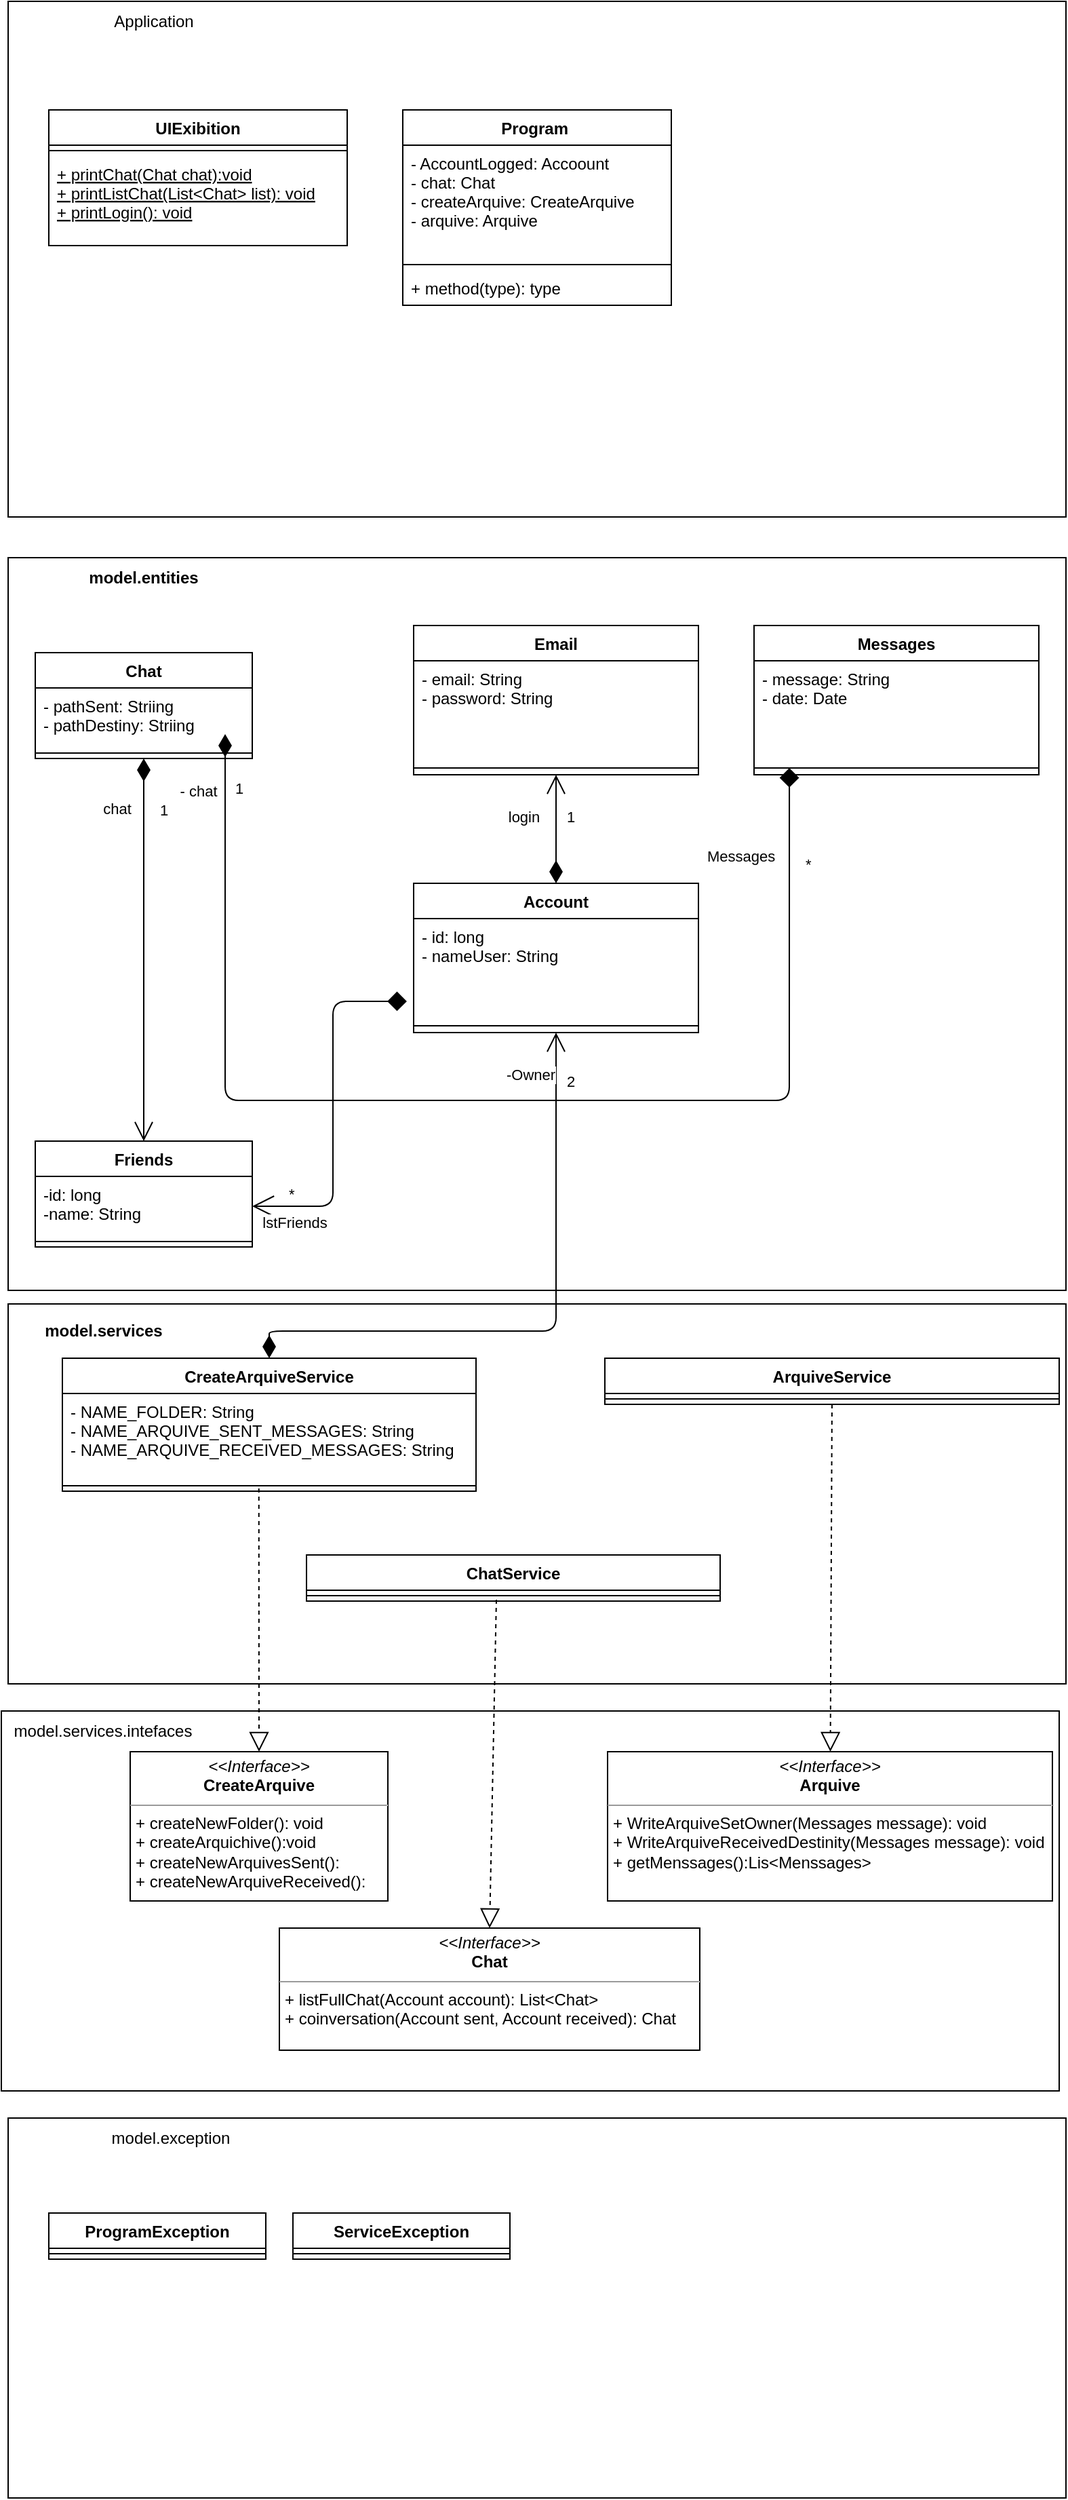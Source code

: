 <mxfile>
    <diagram id="nvgTaPYgvRoQS0rvhYaf" name="Page-1">
        <mxGraphModel dx="1074" dy="1959" grid="1" gridSize="10" guides="1" tooltips="1" connect="1" arrows="1" fold="1" page="1" pageScale="1" pageWidth="827" pageHeight="1169" math="0" shadow="0">
            <root>
                <mxCell id="0"/>
                <mxCell id="1" parent="0"/>
                <mxCell id="53" style="edgeStyle=none;html=1;" parent="1" edge="1">
                    <mxGeometry relative="1" as="geometry">
                        <mxPoint x="720" y="220" as="targetPoint"/>
                        <mxPoint x="720" y="220" as="sourcePoint"/>
                    </mxGeometry>
                </mxCell>
                <mxCell id="72" value="" style="rounded=0;whiteSpace=wrap;html=1;" parent="1" vertex="1">
                    <mxGeometry x="10" y="-150" width="780" height="540" as="geometry"/>
                </mxCell>
                <mxCell id="73" value="Account" style="swimlane;fontStyle=1;align=center;verticalAlign=top;childLayout=stackLayout;horizontal=1;startSize=26;horizontalStack=0;resizeParent=1;resizeParentMax=0;resizeLast=0;collapsible=1;marginBottom=0;" parent="1" vertex="1">
                    <mxGeometry x="309" y="90" width="210" height="110" as="geometry">
                        <mxRectangle x="50" y="80" width="60" height="26" as="alternateBounds"/>
                    </mxGeometry>
                </mxCell>
                <mxCell id="74" value="- id: long&#10;- nameUser: String" style="text;strokeColor=none;fillColor=none;align=left;verticalAlign=top;spacingLeft=4;spacingRight=4;overflow=hidden;rotatable=0;points=[[0,0.5],[1,0.5]];portConstraint=eastwest;" parent="73" vertex="1">
                    <mxGeometry y="26" width="210" height="74" as="geometry"/>
                </mxCell>
                <mxCell id="75" value="" style="line;strokeWidth=1;fillColor=none;align=left;verticalAlign=middle;spacingTop=-1;spacingLeft=3;spacingRight=3;rotatable=0;labelPosition=right;points=[];portConstraint=eastwest;" parent="73" vertex="1">
                    <mxGeometry y="100" width="210" height="10" as="geometry"/>
                </mxCell>
                <mxCell id="79" value="Email" style="swimlane;fontStyle=1;align=center;verticalAlign=top;childLayout=stackLayout;horizontal=1;startSize=26;horizontalStack=0;resizeParent=1;resizeParentMax=0;resizeLast=0;collapsible=1;marginBottom=0;" parent="1" vertex="1">
                    <mxGeometry x="309" y="-100" width="210" height="110" as="geometry">
                        <mxRectangle x="50" y="80" width="60" height="26" as="alternateBounds"/>
                    </mxGeometry>
                </mxCell>
                <mxCell id="80" value="- email: String&#10;- password: String" style="text;strokeColor=none;fillColor=none;align=left;verticalAlign=top;spacingLeft=4;spacingRight=4;overflow=hidden;rotatable=0;points=[[0,0.5],[1,0.5]];portConstraint=eastwest;" parent="79" vertex="1">
                    <mxGeometry y="26" width="210" height="74" as="geometry"/>
                </mxCell>
                <mxCell id="81" value="" style="line;strokeWidth=1;fillColor=none;align=left;verticalAlign=middle;spacingTop=-1;spacingLeft=3;spacingRight=3;rotatable=0;labelPosition=right;points=[];portConstraint=eastwest;" parent="79" vertex="1">
                    <mxGeometry y="100" width="210" height="10" as="geometry"/>
                </mxCell>
                <mxCell id="82" value="Messages" style="swimlane;fontStyle=1;align=center;verticalAlign=top;childLayout=stackLayout;horizontal=1;startSize=26;horizontalStack=0;resizeParent=1;resizeParentMax=0;resizeLast=0;collapsible=1;marginBottom=0;" parent="1" vertex="1">
                    <mxGeometry x="560" y="-100" width="210" height="110" as="geometry">
                        <mxRectangle x="50" y="80" width="60" height="26" as="alternateBounds"/>
                    </mxGeometry>
                </mxCell>
                <mxCell id="83" value="- message: String&#10;- date: Date" style="text;strokeColor=none;fillColor=none;align=left;verticalAlign=top;spacingLeft=4;spacingRight=4;overflow=hidden;rotatable=0;points=[[0,0.5],[1,0.5]];portConstraint=eastwest;" parent="82" vertex="1">
                    <mxGeometry y="26" width="210" height="74" as="geometry"/>
                </mxCell>
                <mxCell id="84" value="" style="line;strokeWidth=1;fillColor=none;align=left;verticalAlign=middle;spacingTop=-1;spacingLeft=3;spacingRight=3;rotatable=0;labelPosition=right;points=[];portConstraint=eastwest;" parent="82" vertex="1">
                    <mxGeometry y="100" width="210" height="10" as="geometry"/>
                </mxCell>
                <mxCell id="93" value="&lt;b&gt;model.entities&lt;/b&gt;" style="text;html=1;strokeColor=none;fillColor=none;align=center;verticalAlign=middle;whiteSpace=wrap;rounded=0;" parent="1" vertex="1">
                    <mxGeometry x="10" y="-150" width="200" height="30" as="geometry"/>
                </mxCell>
                <mxCell id="97" value="" style="rounded=0;whiteSpace=wrap;html=1;" parent="1" vertex="1">
                    <mxGeometry x="10" y="400" width="780" height="280" as="geometry"/>
                </mxCell>
                <mxCell id="98" value="&lt;b&gt;model.services&lt;/b&gt;" style="text;html=1;align=center;verticalAlign=middle;resizable=0;points=[];autosize=1;strokeColor=none;fillColor=none;" parent="1" vertex="1">
                    <mxGeometry x="30" y="410" width="100" height="20" as="geometry"/>
                </mxCell>
                <mxCell id="101" value="CreateArquiveService" style="swimlane;fontStyle=1;align=center;verticalAlign=top;childLayout=stackLayout;horizontal=1;startSize=26;horizontalStack=0;resizeParent=1;resizeParentMax=0;resizeLast=0;collapsible=1;marginBottom=0;" parent="1" vertex="1">
                    <mxGeometry x="50" y="440" width="305" height="98" as="geometry"/>
                </mxCell>
                <mxCell id="102" value="- NAME_FOLDER: String&#10;- NAME_ARQUIVE_SENT_MESSAGES: String&#10;- NAME_ARQUIVE_RECEIVED_MESSAGES: String" style="text;strokeColor=none;fillColor=none;align=left;verticalAlign=top;spacingLeft=4;spacingRight=4;overflow=hidden;rotatable=0;points=[[0,0.5],[1,0.5]];portConstraint=eastwest;" parent="101" vertex="1">
                    <mxGeometry y="26" width="305" height="64" as="geometry"/>
                </mxCell>
                <mxCell id="103" value="" style="line;strokeWidth=1;fillColor=none;align=left;verticalAlign=middle;spacingTop=-1;spacingLeft=3;spacingRight=3;rotatable=0;labelPosition=right;points=[];portConstraint=eastwest;" parent="101" vertex="1">
                    <mxGeometry y="90" width="305" height="8" as="geometry"/>
                </mxCell>
                <mxCell id="114" value="1" style="endArrow=open;html=1;endSize=12;startArrow=diamondThin;startSize=14;startFill=1;edgeStyle=orthogonalEdgeStyle;align=left;verticalAlign=bottom;exitX=0.5;exitY=0;exitDx=0;exitDy=0;entryX=0.5;entryY=1;entryDx=0;entryDy=0;" parent="1" source="73" target="79" edge="1">
                    <mxGeometry y="-6" relative="1" as="geometry">
                        <mxPoint x="334" y="230" as="sourcePoint"/>
                        <mxPoint x="494" y="230" as="targetPoint"/>
                        <mxPoint as="offset"/>
                    </mxGeometry>
                </mxCell>
                <mxCell id="115" value="login" style="edgeLabel;html=1;align=center;verticalAlign=middle;resizable=0;points=[];" parent="114" vertex="1" connectable="0">
                    <mxGeometry x="0.289" y="-1" relative="1" as="geometry">
                        <mxPoint x="-25" y="2" as="offset"/>
                    </mxGeometry>
                </mxCell>
                <mxCell id="117" value="2&lt;br&gt;" style="endArrow=open;html=1;endSize=12;startArrow=diamondThin;startSize=14;startFill=1;edgeStyle=orthogonalEdgeStyle;align=left;verticalAlign=bottom;exitX=0.5;exitY=0;exitDx=0;exitDy=0;entryX=0.5;entryY=1;entryDx=0;entryDy=0;" parent="1" source="101" target="73" edge="1">
                    <mxGeometry x="0.804" y="-6" relative="1" as="geometry">
                        <mxPoint x="210" y="450" as="sourcePoint"/>
                        <mxPoint x="370" y="450" as="targetPoint"/>
                        <Array as="points">
                            <mxPoint x="203" y="420"/>
                            <mxPoint x="414" y="420"/>
                        </Array>
                        <mxPoint y="1" as="offset"/>
                    </mxGeometry>
                </mxCell>
                <mxCell id="124" value="-Owner" style="edgeLabel;html=1;align=center;verticalAlign=middle;resizable=0;points=[];" parent="117" vertex="1" connectable="0">
                    <mxGeometry x="0.69" y="-2" relative="1" as="geometry">
                        <mxPoint x="-21" y="-39" as="offset"/>
                    </mxGeometry>
                </mxCell>
                <mxCell id="125" value="ArquiveService" style="swimlane;fontStyle=1;align=center;verticalAlign=top;childLayout=stackLayout;horizontal=1;startSize=26;horizontalStack=0;resizeParent=1;resizeParentMax=0;resizeLast=0;collapsible=1;marginBottom=0;" parent="1" vertex="1">
                    <mxGeometry x="450" y="440" width="335" height="34" as="geometry"/>
                </mxCell>
                <mxCell id="127" value="" style="line;strokeWidth=1;fillColor=none;align=left;verticalAlign=middle;spacingTop=-1;spacingLeft=3;spacingRight=3;rotatable=0;labelPosition=right;points=[];portConstraint=eastwest;" parent="125" vertex="1">
                    <mxGeometry y="26" width="335" height="8" as="geometry"/>
                </mxCell>
                <mxCell id="132" value="ChatService" style="swimlane;fontStyle=1;align=center;verticalAlign=top;childLayout=stackLayout;horizontal=1;startSize=26;horizontalStack=0;resizeParent=1;resizeParentMax=0;resizeLast=0;collapsible=1;marginBottom=0;" parent="1" vertex="1">
                    <mxGeometry x="230" y="585" width="305" height="34" as="geometry"/>
                </mxCell>
                <mxCell id="133" value="" style="line;strokeWidth=1;fillColor=none;align=left;verticalAlign=middle;spacingTop=-1;spacingLeft=3;spacingRight=3;rotatable=0;labelPosition=right;points=[];portConstraint=eastwest;" parent="132" vertex="1">
                    <mxGeometry y="26" width="305" height="8" as="geometry"/>
                </mxCell>
                <mxCell id="147" value="*" style="endArrow=diamond;html=1;endSize=12;startArrow=diamondThin;startSize=14;startFill=1;edgeStyle=orthogonalEdgeStyle;align=left;verticalAlign=bottom;entryX=0.124;entryY=0.5;entryDx=0;entryDy=0;entryPerimeter=0;endFill=1;" parent="1" target="84" edge="1">
                    <mxGeometry x="0.828" y="-10" relative="1" as="geometry">
                        <mxPoint x="170" y="-20" as="sourcePoint"/>
                        <mxPoint x="580" y="10" as="targetPoint"/>
                        <Array as="points">
                            <mxPoint x="170" y="250"/>
                            <mxPoint x="586" y="250"/>
                        </Array>
                        <mxPoint as="offset"/>
                    </mxGeometry>
                </mxCell>
                <mxCell id="148" value="Messages" style="edgeLabel;html=1;align=center;verticalAlign=middle;resizable=0;points=[];" parent="147" vertex="1" connectable="0">
                    <mxGeometry x="-0.169" y="-4" relative="1" as="geometry">
                        <mxPoint x="263" y="-184" as="offset"/>
                    </mxGeometry>
                </mxCell>
                <mxCell id="209" value="- chat" style="edgeLabel;html=1;align=center;verticalAlign=middle;resizable=0;points=[];" vertex="1" connectable="0" parent="147">
                    <mxGeometry x="-0.91" y="1" relative="1" as="geometry">
                        <mxPoint x="-21" as="offset"/>
                    </mxGeometry>
                </mxCell>
                <mxCell id="210" value="1" style="edgeLabel;html=1;align=center;verticalAlign=middle;resizable=0;points=[];" vertex="1" connectable="0" parent="147">
                    <mxGeometry x="-0.871" y="2" relative="1" as="geometry">
                        <mxPoint x="8" y="-20" as="offset"/>
                    </mxGeometry>
                </mxCell>
                <mxCell id="158" value="" style="rounded=0;whiteSpace=wrap;html=1;" parent="1" vertex="1">
                    <mxGeometry x="5" y="700" width="780" height="280" as="geometry"/>
                </mxCell>
                <mxCell id="159" value="model.services.intefaces" style="text;html=1;strokeColor=none;fillColor=none;align=center;verticalAlign=middle;whiteSpace=wrap;rounded=0;" parent="1" vertex="1">
                    <mxGeometry x="10" y="700" width="140" height="30" as="geometry"/>
                </mxCell>
                <mxCell id="165" value="&lt;p style=&quot;margin: 0px ; margin-top: 4px ; text-align: center&quot;&gt;&lt;i&gt;&amp;lt;&amp;lt;Interface&amp;gt;&amp;gt;&lt;/i&gt;&lt;br&gt;&lt;b&gt;CreateArquive&lt;/b&gt;&lt;/p&gt;&lt;hr size=&quot;1&quot;&gt;&lt;p style=&quot;margin: 0px ; margin-left: 4px&quot;&gt;&lt;/p&gt;&lt;p style=&quot;margin: 0px ; margin-left: 4px&quot;&gt;+ createNewFolder(): void&lt;br style=&quot;padding: 0px ; margin: 0px&quot;&gt;+ createArquichive():void&lt;br style=&quot;padding: 0px ; margin: 0px&quot;&gt;+ createNewArquivesSent():&lt;br style=&quot;padding: 0px ; margin: 0px&quot;&gt;+ createNewArquiveReceived():&lt;br&gt;&lt;/p&gt;" style="verticalAlign=top;align=left;overflow=fill;fontSize=12;fontFamily=Helvetica;html=1;" parent="1" vertex="1">
                    <mxGeometry x="100" y="730" width="190" height="110" as="geometry"/>
                </mxCell>
                <mxCell id="167" value="" style="endArrow=block;dashed=1;endFill=0;endSize=12;html=1;entryX=0.5;entryY=0;entryDx=0;entryDy=0;exitX=0.475;exitY=0.75;exitDx=0;exitDy=0;exitPerimeter=0;" parent="1" source="103" target="165" edge="1">
                    <mxGeometry width="160" relative="1" as="geometry">
                        <mxPoint x="330" y="720" as="sourcePoint"/>
                        <mxPoint x="490" y="720" as="targetPoint"/>
                    </mxGeometry>
                </mxCell>
                <mxCell id="168" value="&lt;p style=&quot;margin: 0px ; margin-top: 4px ; text-align: center&quot;&gt;&lt;i&gt;&amp;lt;&amp;lt;Interface&amp;gt;&amp;gt;&lt;/i&gt;&lt;br&gt;&lt;b&gt;Arquive&lt;/b&gt;&lt;/p&gt;&lt;hr size=&quot;1&quot;&gt;&lt;p style=&quot;margin: 0px ; margin-left: 4px&quot;&gt;&lt;/p&gt;&lt;p style=&quot;margin: 0px ; margin-left: 4px&quot;&gt;+ WriteArquiveSetOwner(Messages message): void&lt;br style=&quot;padding: 0px ; margin: 0px&quot;&gt;+ WriteArquiveReceivedDestinity(Messages message): void&lt;br style=&quot;padding: 0px ; margin: 0px&quot;&gt;+ getMenssages():Lis&amp;lt;Menssages&amp;gt;&lt;/p&gt;&lt;div style=&quot;padding: 0px ; margin: 0px&quot;&gt;&lt;br style=&quot;padding: 0px ; margin: 0px&quot;&gt;&lt;/div&gt;" style="verticalAlign=top;align=left;overflow=fill;fontSize=12;fontFamily=Helvetica;html=1;" parent="1" vertex="1">
                    <mxGeometry x="452" y="730" width="328" height="110" as="geometry"/>
                </mxCell>
                <mxCell id="169" value="" style="endArrow=block;dashed=1;endFill=0;endSize=12;html=1;" parent="1" source="127" target="168" edge="1">
                    <mxGeometry width="160" relative="1" as="geometry">
                        <mxPoint x="560" y="584" as="sourcePoint"/>
                        <mxPoint x="720" y="584" as="targetPoint"/>
                    </mxGeometry>
                </mxCell>
                <mxCell id="170" value="&lt;p style=&quot;margin: 0px ; margin-top: 4px ; text-align: center&quot;&gt;&lt;i&gt;&amp;lt;&amp;lt;Interface&amp;gt;&amp;gt;&lt;/i&gt;&lt;br&gt;&lt;b&gt;Chat&lt;/b&gt;&lt;/p&gt;&lt;hr size=&quot;1&quot;&gt;&lt;p style=&quot;margin: 0px ; margin-left: 4px&quot;&gt;&lt;/p&gt;&lt;p style=&quot;margin: 0px ; margin-left: 4px&quot;&gt;+ listFullChat(Account account): List&amp;lt;Chat&amp;gt;&lt;br style=&quot;padding: 0px ; margin: 0px&quot;&gt;+ coinversation(Account sent, Account received): Chat&lt;br&gt;&lt;/p&gt;" style="verticalAlign=top;align=left;overflow=fill;fontSize=12;fontFamily=Helvetica;html=1;" parent="1" vertex="1">
                    <mxGeometry x="210" y="860" width="310" height="90" as="geometry"/>
                </mxCell>
                <mxCell id="172" value="" style="endArrow=block;dashed=1;endFill=0;endSize=12;html=1;entryX=0.5;entryY=0;entryDx=0;entryDy=0;exitX=0.459;exitY=0.875;exitDx=0;exitDy=0;exitPerimeter=0;" parent="1" source="133" target="170" edge="1">
                    <mxGeometry width="160" relative="1" as="geometry">
                        <mxPoint x="369.08" y="650" as="sourcePoint"/>
                        <mxPoint x="490" y="720" as="targetPoint"/>
                    </mxGeometry>
                </mxCell>
                <mxCell id="175" value="Chat" style="swimlane;fontStyle=1;align=center;verticalAlign=top;childLayout=stackLayout;horizontal=1;startSize=26;horizontalStack=0;resizeParent=1;resizeParentMax=0;resizeLast=0;collapsible=1;marginBottom=0;" parent="1" vertex="1">
                    <mxGeometry x="30" y="-80" width="160" height="78" as="geometry"/>
                </mxCell>
                <mxCell id="176" value="- pathSent: Striing&#10;- pathDestiny: Striing" style="text;strokeColor=none;fillColor=none;align=left;verticalAlign=top;spacingLeft=4;spacingRight=4;overflow=hidden;rotatable=0;points=[[0,0.5],[1,0.5]];portConstraint=eastwest;" parent="175" vertex="1">
                    <mxGeometry y="26" width="160" height="44" as="geometry"/>
                </mxCell>
                <mxCell id="177" value="" style="line;strokeWidth=1;fillColor=none;align=left;verticalAlign=middle;spacingTop=-1;spacingLeft=3;spacingRight=3;rotatable=0;labelPosition=right;points=[];portConstraint=eastwest;" parent="175" vertex="1">
                    <mxGeometry y="70" width="160" height="8" as="geometry"/>
                </mxCell>
                <mxCell id="180" value="1" style="endArrow=open;html=1;endSize=12;startArrow=diamondThin;startSize=14;startFill=1;edgeStyle=orthogonalEdgeStyle;align=left;verticalAlign=bottom;exitX=0.5;exitY=1;exitDx=0;exitDy=0;entryX=0.5;entryY=0;entryDx=0;entryDy=0;" parent="1" source="175" edge="1" target="202">
                    <mxGeometry x="-0.667" y="10" relative="1" as="geometry">
                        <mxPoint x="240" y="280" as="sourcePoint"/>
                        <mxPoint x="340" y="200" as="targetPoint"/>
                        <Array as="points">
                            <mxPoint x="110" y="250"/>
                            <mxPoint x="110" y="250"/>
                        </Array>
                        <mxPoint as="offset"/>
                    </mxGeometry>
                </mxCell>
                <mxCell id="208" value="chat" style="edgeLabel;html=1;align=center;verticalAlign=middle;resizable=0;points=[];" vertex="1" connectable="0" parent="180">
                    <mxGeometry x="-0.74" relative="1" as="geometry">
                        <mxPoint x="-20" as="offset"/>
                    </mxGeometry>
                </mxCell>
                <mxCell id="181" value="" style="rounded=0;whiteSpace=wrap;html=1;" parent="1" vertex="1">
                    <mxGeometry x="10" y="-560" width="780" height="380" as="geometry"/>
                </mxCell>
                <mxCell id="182" value="UIExibition" style="swimlane;fontStyle=1;align=center;verticalAlign=top;childLayout=stackLayout;horizontal=1;startSize=26;horizontalStack=0;resizeParent=1;resizeParentMax=0;resizeLast=0;collapsible=1;marginBottom=0;" parent="1" vertex="1">
                    <mxGeometry x="40" y="-480" width="220" height="100" as="geometry"/>
                </mxCell>
                <mxCell id="184" value="" style="line;strokeWidth=1;fillColor=none;align=left;verticalAlign=middle;spacingTop=-1;spacingLeft=3;spacingRight=3;rotatable=0;labelPosition=right;points=[];portConstraint=eastwest;" parent="182" vertex="1">
                    <mxGeometry y="26" width="220" height="8" as="geometry"/>
                </mxCell>
                <mxCell id="185" value="+ printChat(Chat chat):void&#10;+ printListChat(List&lt;Chat&gt; list): void&#10;+ printLogin(): void" style="text;strokeColor=none;fillColor=none;align=left;verticalAlign=top;spacingLeft=4;spacingRight=4;overflow=hidden;rotatable=0;points=[[0,0.5],[1,0.5]];portConstraint=eastwest;fontStyle=4" parent="182" vertex="1">
                    <mxGeometry y="34" width="220" height="66" as="geometry"/>
                </mxCell>
                <mxCell id="186" value="Application" style="text;html=1;strokeColor=none;fillColor=none;align=center;verticalAlign=middle;whiteSpace=wrap;rounded=0;" parent="1" vertex="1">
                    <mxGeometry x="10" y="-560" width="215" height="30" as="geometry"/>
                </mxCell>
                <mxCell id="190" value="Program " style="swimlane;fontStyle=1;align=center;verticalAlign=top;childLayout=stackLayout;horizontal=1;startSize=26;horizontalStack=0;resizeParent=1;resizeParentMax=0;resizeLast=0;collapsible=1;marginBottom=0;" parent="1" vertex="1">
                    <mxGeometry x="301" y="-480" width="198" height="144" as="geometry"/>
                </mxCell>
                <mxCell id="191" value="- AccountLogged: Accoount&#10;- chat: Chat&#10;- createArquive: CreateArquive&#10;- arquive: Arquive&#10; " style="text;strokeColor=none;fillColor=none;align=left;verticalAlign=top;spacingLeft=4;spacingRight=4;overflow=hidden;rotatable=0;points=[[0,0.5],[1,0.5]];portConstraint=eastwest;" parent="190" vertex="1">
                    <mxGeometry y="26" width="198" height="84" as="geometry"/>
                </mxCell>
                <mxCell id="192" value="" style="line;strokeWidth=1;fillColor=none;align=left;verticalAlign=middle;spacingTop=-1;spacingLeft=3;spacingRight=3;rotatable=0;labelPosition=right;points=[];portConstraint=eastwest;" parent="190" vertex="1">
                    <mxGeometry y="110" width="198" height="8" as="geometry"/>
                </mxCell>
                <mxCell id="193" value="+ method(type): type" style="text;strokeColor=none;fillColor=none;align=left;verticalAlign=top;spacingLeft=4;spacingRight=4;overflow=hidden;rotatable=0;points=[[0,0.5],[1,0.5]];portConstraint=eastwest;" parent="190" vertex="1">
                    <mxGeometry y="118" width="198" height="26" as="geometry"/>
                </mxCell>
                <mxCell id="194" value="" style="rounded=0;whiteSpace=wrap;html=1;" parent="1" vertex="1">
                    <mxGeometry x="10" y="1000" width="780" height="280" as="geometry"/>
                </mxCell>
                <mxCell id="195" value="model.exception" style="text;html=1;strokeColor=none;fillColor=none;align=center;verticalAlign=middle;whiteSpace=wrap;rounded=0;" parent="1" vertex="1">
                    <mxGeometry x="10" y="1000" width="240" height="30" as="geometry"/>
                </mxCell>
                <mxCell id="196" value="ProgramException" style="swimlane;fontStyle=1;align=center;verticalAlign=top;childLayout=stackLayout;horizontal=1;startSize=26;horizontalStack=0;resizeParent=1;resizeParentMax=0;resizeLast=0;collapsible=1;marginBottom=0;" parent="1" vertex="1">
                    <mxGeometry x="40" y="1070" width="160" height="34" as="geometry"/>
                </mxCell>
                <mxCell id="198" value="" style="line;strokeWidth=1;fillColor=none;align=left;verticalAlign=middle;spacingTop=-1;spacingLeft=3;spacingRight=3;rotatable=0;labelPosition=right;points=[];portConstraint=eastwest;" parent="196" vertex="1">
                    <mxGeometry y="26" width="160" height="8" as="geometry"/>
                </mxCell>
                <mxCell id="200" value="ServiceException" style="swimlane;fontStyle=1;align=center;verticalAlign=top;childLayout=stackLayout;horizontal=1;startSize=26;horizontalStack=0;resizeParent=1;resizeParentMax=0;resizeLast=0;collapsible=1;marginBottom=0;" parent="1" vertex="1">
                    <mxGeometry x="220" y="1070" width="160" height="34" as="geometry"/>
                </mxCell>
                <mxCell id="201" value="" style="line;strokeWidth=1;fillColor=none;align=left;verticalAlign=middle;spacingTop=-1;spacingLeft=3;spacingRight=3;rotatable=0;labelPosition=right;points=[];portConstraint=eastwest;" parent="200" vertex="1">
                    <mxGeometry y="26" width="160" height="8" as="geometry"/>
                </mxCell>
                <mxCell id="202" value="Friends" style="swimlane;fontStyle=1;align=center;verticalAlign=top;childLayout=stackLayout;horizontal=1;startSize=26;horizontalStack=0;resizeParent=1;resizeParentMax=0;resizeLast=0;collapsible=1;marginBottom=0;" vertex="1" parent="1">
                    <mxGeometry x="30" y="280" width="160" height="78" as="geometry"/>
                </mxCell>
                <mxCell id="203" value="-id: long&#10;-name: String" style="text;strokeColor=none;fillColor=none;align=left;verticalAlign=top;spacingLeft=4;spacingRight=4;overflow=hidden;rotatable=0;points=[[0,0.5],[1,0.5]];portConstraint=eastwest;" vertex="1" parent="202">
                    <mxGeometry y="26" width="160" height="44" as="geometry"/>
                </mxCell>
                <mxCell id="204" value="" style="line;strokeWidth=1;fillColor=none;align=left;verticalAlign=middle;spacingTop=-1;spacingLeft=3;spacingRight=3;rotatable=0;labelPosition=right;points=[];portConstraint=eastwest;" vertex="1" parent="202">
                    <mxGeometry y="70" width="160" height="8" as="geometry"/>
                </mxCell>
                <mxCell id="206" value="*" style="endArrow=diamond;html=1;endSize=12;startArrow=open;startSize=14;startFill=0;edgeStyle=orthogonalEdgeStyle;align=left;verticalAlign=bottom;exitX=1;exitY=0.5;exitDx=0;exitDy=0;entryX=-0.024;entryY=0.824;entryDx=0;entryDy=0;entryPerimeter=0;endFill=1;" edge="1" parent="1" source="203" target="74">
                    <mxGeometry x="-0.811" relative="1" as="geometry">
                        <mxPoint x="330" y="340" as="sourcePoint"/>
                        <mxPoint x="380" y="200" as="targetPoint"/>
                        <mxPoint as="offset"/>
                    </mxGeometry>
                </mxCell>
                <mxCell id="207" value="lstFriends" style="edgeLabel;html=1;align=center;verticalAlign=middle;resizable=0;points=[];" vertex="1" connectable="0" parent="206">
                    <mxGeometry x="-0.654" y="-1" relative="1" as="geometry">
                        <mxPoint x="-15" y="11" as="offset"/>
                    </mxGeometry>
                </mxCell>
            </root>
        </mxGraphModel>
    </diagram>
</mxfile>